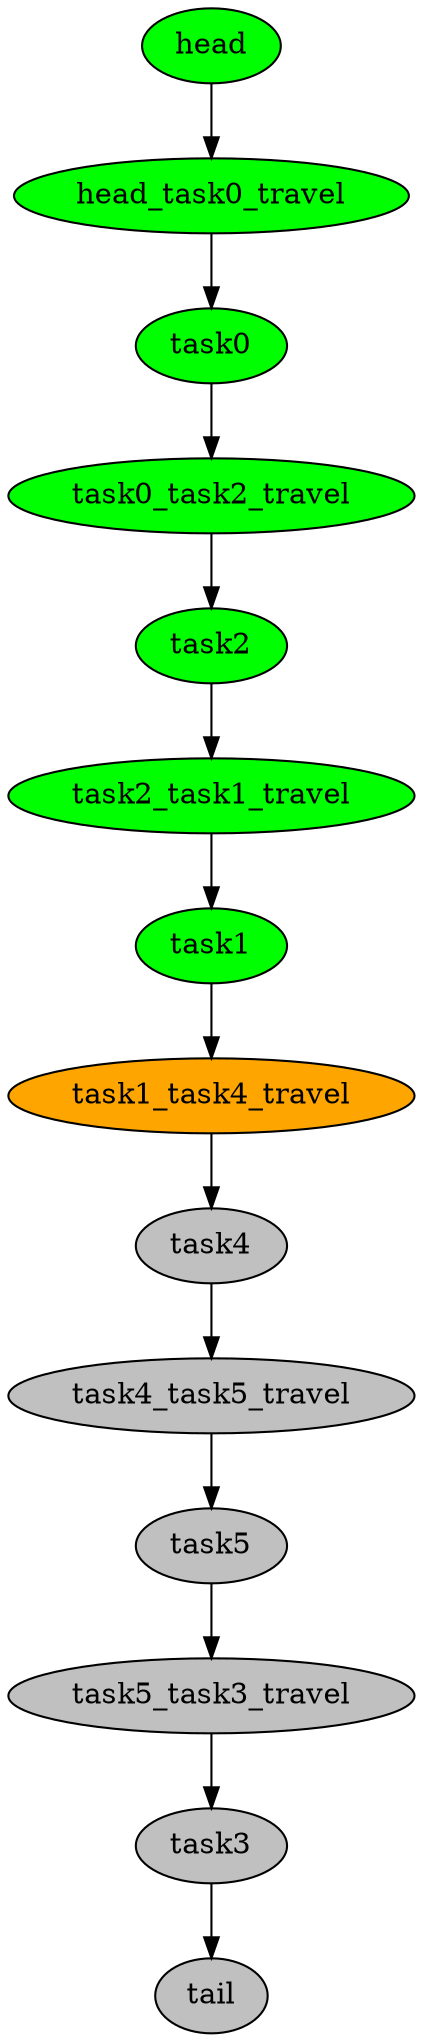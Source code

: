 digraph timeline {
head[label="head",style=filled,fillcolor=green,fontcolor=black];
head_task0_travel[label="head_task0_travel",style=filled,fillcolor=green,fontcolor=black];
task0[label="task0",style=filled,fillcolor=green,fontcolor=black];
task0_task2_travel[label="task0_task2_travel",style=filled,fillcolor=green,fontcolor=black];
task2[label="task2",style=filled,fillcolor=green,fontcolor=black];
task2_task1_travel[label="task2_task1_travel",style=filled,fillcolor=green,fontcolor=black];
task1[label="task1",style=filled,fillcolor=green,fontcolor=black];
task1_task4_travel[label="task1_task4_travel",style=filled,fillcolor=orange,fontcolor=black];
task4[label="task4",style=filled,fillcolor=gray,fontcolor=black];
task4_task5_travel[label="task4_task5_travel",style=filled,fillcolor=gray,fontcolor=black];
task5[label="task5",style=filled,fillcolor=gray,fontcolor=black];
task5_task3_travel[label="task5_task3_travel",style=filled,fillcolor=gray,fontcolor=black];
task3[label="task3",style=filled,fillcolor=gray,fontcolor=black];
tail[label="tail",style=filled,fillcolor=gray,fontcolor=black];
"head"->"head_task0_travel"[color=black];
"head_task0_travel"->"task0"[color=black];
"task0"->"task0_task2_travel"[color=black];
"task0_task2_travel"->"task2"[color=black];
"task2"->"task2_task1_travel"[color=black];
"task2_task1_travel"->"task1"[color=black];
"task1"->"task1_task4_travel"[color=black];
"task1_task4_travel"->"task4"[color=black];
"task4"->"task4_task5_travel"[color=black];
"task4_task5_travel"->"task5"[color=black];
"task5"->"task5_task3_travel"[color=black];
"task5_task3_travel"->"task3"[color=black];
"task3"->"tail"[color=black];
}
